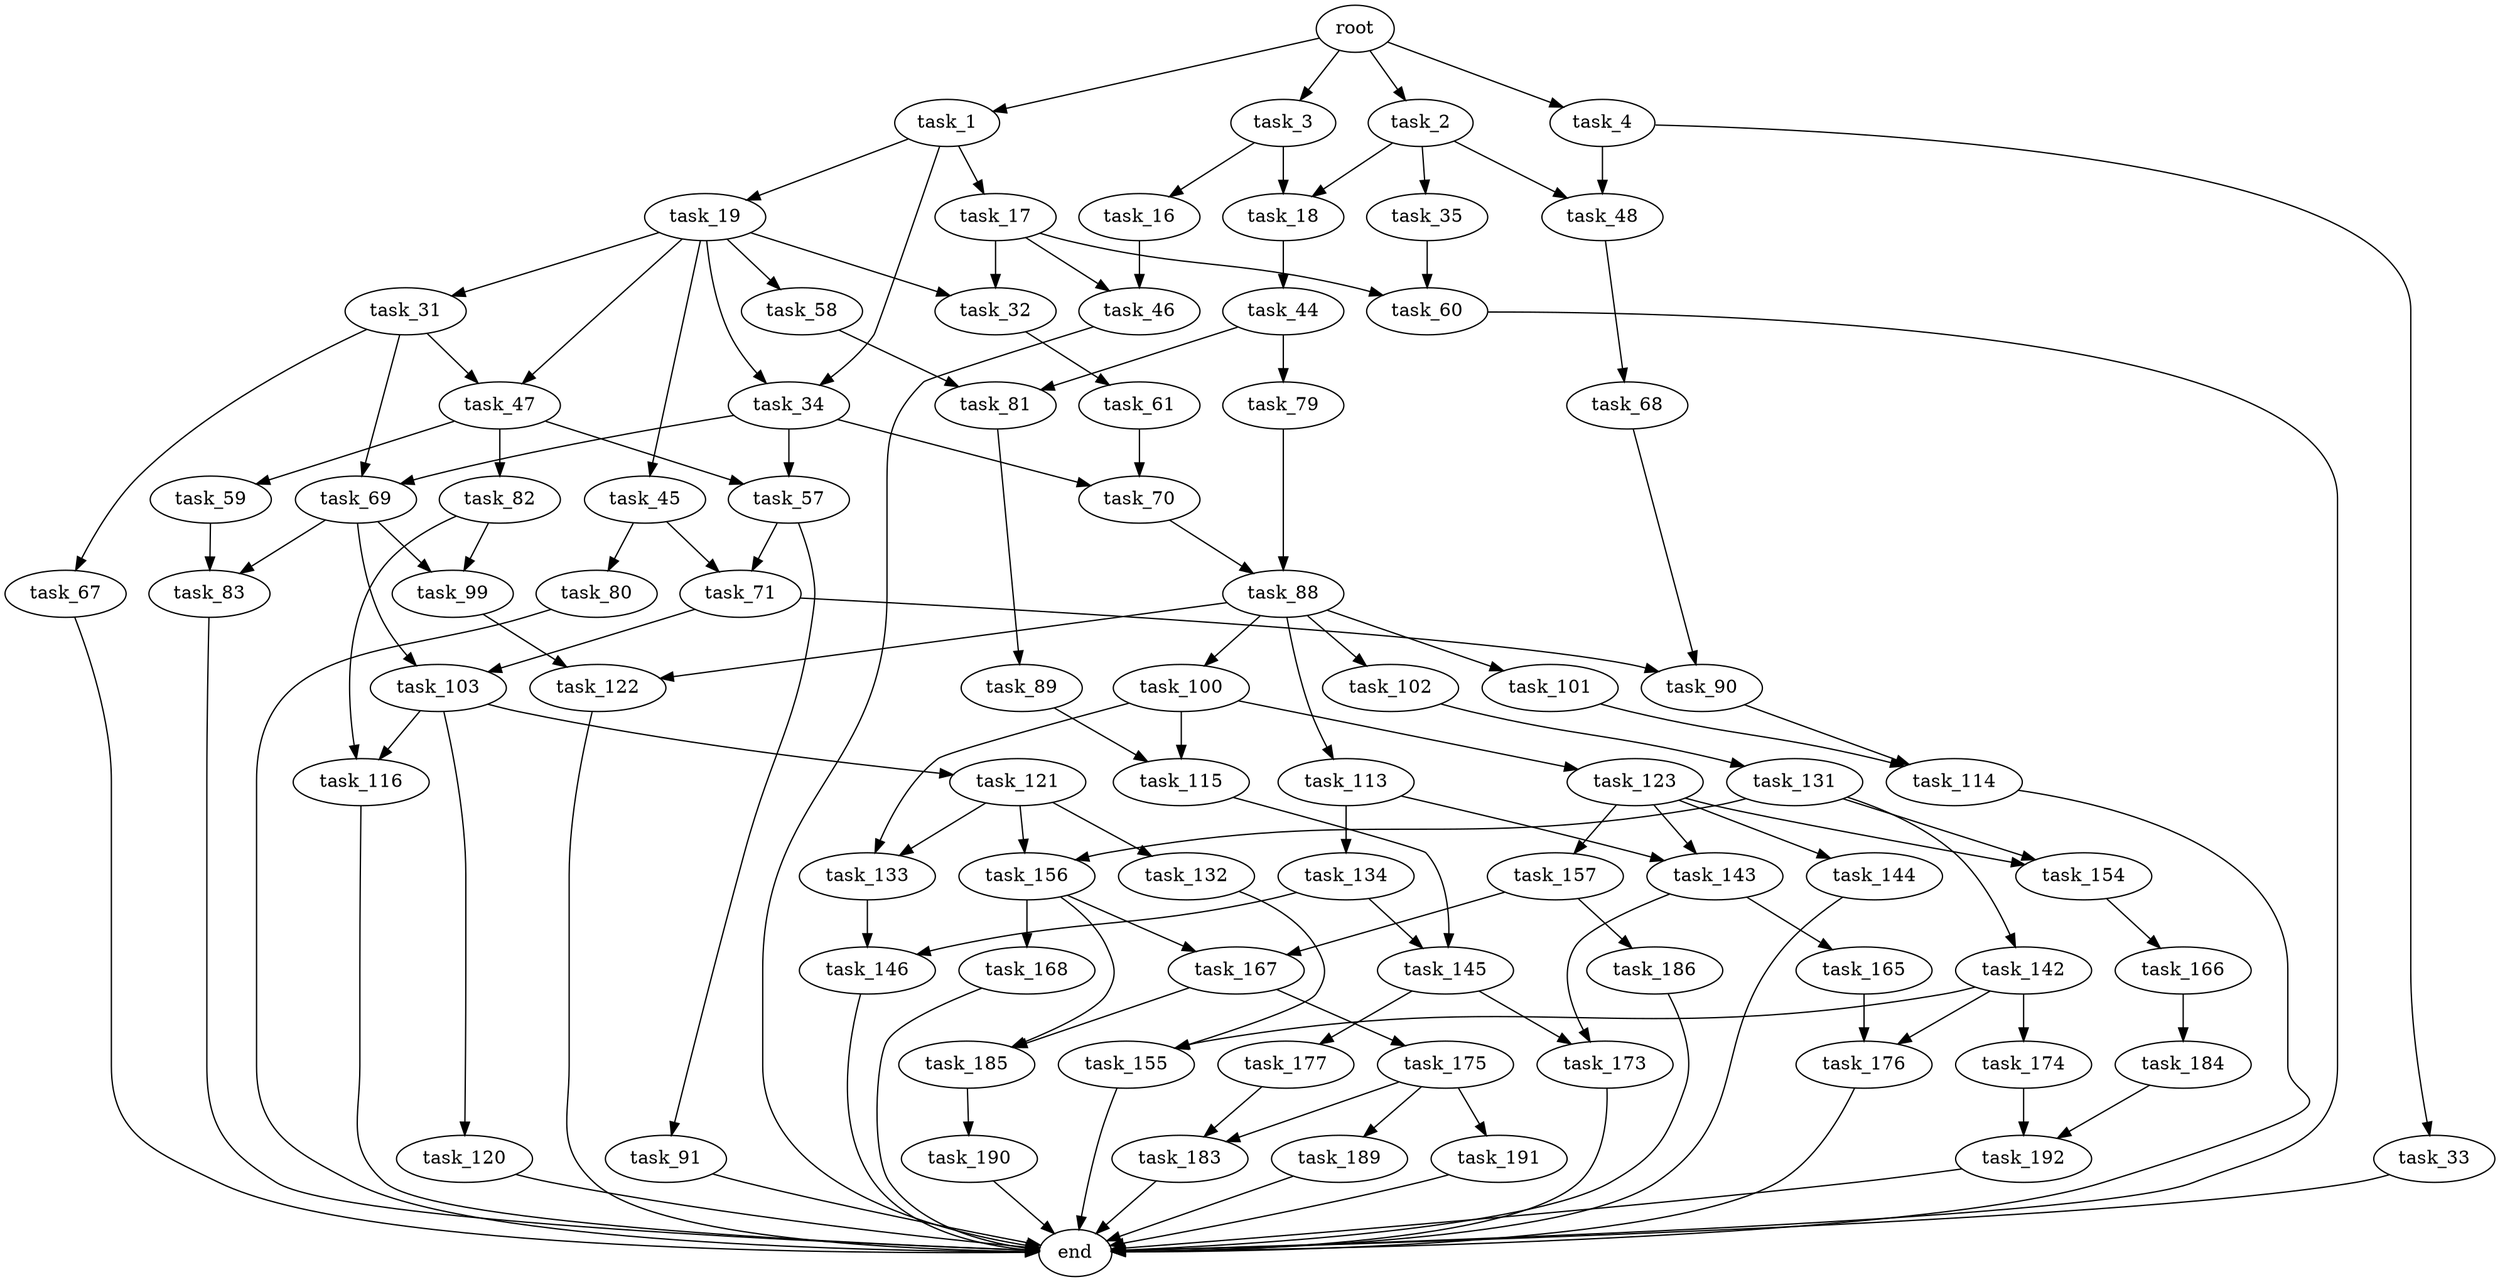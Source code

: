 digraph G {
  root [size="0.000000"];
  task_1 [size="294004616919.000000"];
  task_2 [size="18773444040.000000"];
  task_3 [size="368293445632.000000"];
  task_4 [size="193072932583.000000"];
  task_16 [size="594713433206.000000"];
  task_17 [size="28991029248.000000"];
  task_18 [size="974857653653.000000"];
  task_19 [size="368293445632.000000"];
  task_31 [size="549755813888.000000"];
  task_32 [size="2318318864.000000"];
  task_33 [size="8589934592.000000"];
  task_34 [size="17519817784.000000"];
  task_35 [size="1466754673.000000"];
  task_44 [size="8043574973.000000"];
  task_45 [size="8589934592.000000"];
  task_46 [size="231928233984.000000"];
  task_47 [size="3695522469.000000"];
  task_48 [size="28991029248.000000"];
  task_57 [size="4280934062.000000"];
  task_58 [size="1234285418.000000"];
  task_59 [size="260239691608.000000"];
  task_60 [size="549755813888.000000"];
  task_61 [size="10643437651.000000"];
  task_67 [size="23088459883.000000"];
  task_68 [size="368293445632.000000"];
  task_69 [size="289556583537.000000"];
  task_70 [size="28991029248.000000"];
  task_71 [size="365426250098.000000"];
  task_79 [size="326170403045.000000"];
  task_80 [size="134217728000.000000"];
  task_81 [size="497568227501.000000"];
  task_82 [size="224631501869.000000"];
  task_83 [size="403771587.000000"];
  task_88 [size="120419907328.000000"];
  task_89 [size="8294868461.000000"];
  task_90 [size="68719476736.000000"];
  task_91 [size="1406569882413.000000"];
  task_99 [size="10793730077.000000"];
  task_100 [size="21037256365.000000"];
  task_101 [size="399904921917.000000"];
  task_102 [size="20982750049.000000"];
  task_103 [size="616115722540.000000"];
  task_113 [size="140034587856.000000"];
  task_114 [size="3720181252.000000"];
  task_115 [size="2889568154.000000"];
  task_116 [size="165342437764.000000"];
  task_120 [size="451135372.000000"];
  task_121 [size="63061834779.000000"];
  task_122 [size="480437350358.000000"];
  task_123 [size="3460778612.000000"];
  task_131 [size="549755813888.000000"];
  task_132 [size="549755813888.000000"];
  task_133 [size="1971816618.000000"];
  task_134 [size="1021017360.000000"];
  task_142 [size="134394569898.000000"];
  task_143 [size="99983364638.000000"];
  task_144 [size="46003670886.000000"];
  task_145 [size="11421411885.000000"];
  task_146 [size="81882335328.000000"];
  task_154 [size="297514017264.000000"];
  task_155 [size="3477524175.000000"];
  task_156 [size="21904590676.000000"];
  task_157 [size="368293445632.000000"];
  task_165 [size="13023285289.000000"];
  task_166 [size="166716321165.000000"];
  task_167 [size="379021134382.000000"];
  task_168 [size="658963093323.000000"];
  task_173 [size="368293445632.000000"];
  task_174 [size="12800749461.000000"];
  task_175 [size="2987113375.000000"];
  task_176 [size="231928233984.000000"];
  task_177 [size="134217728000.000000"];
  task_183 [size="17491009291.000000"];
  task_184 [size="1073741824000.000000"];
  task_185 [size="632522465179.000000"];
  task_186 [size="987396702600.000000"];
  task_189 [size="482341032110.000000"];
  task_190 [size="235220168896.000000"];
  task_191 [size="99514404667.000000"];
  task_192 [size="725658068.000000"];
  end [size="0.000000"];

  root -> task_1 [size="1.000000"];
  root -> task_2 [size="1.000000"];
  root -> task_3 [size="1.000000"];
  root -> task_4 [size="1.000000"];
  task_1 -> task_17 [size="209715200.000000"];
  task_1 -> task_19 [size="209715200.000000"];
  task_1 -> task_34 [size="209715200.000000"];
  task_2 -> task_18 [size="301989888.000000"];
  task_2 -> task_35 [size="301989888.000000"];
  task_2 -> task_48 [size="301989888.000000"];
  task_3 -> task_16 [size="411041792.000000"];
  task_3 -> task_18 [size="411041792.000000"];
  task_4 -> task_33 [size="134217728.000000"];
  task_4 -> task_48 [size="134217728.000000"];
  task_16 -> task_46 [size="536870912.000000"];
  task_17 -> task_32 [size="75497472.000000"];
  task_17 -> task_46 [size="75497472.000000"];
  task_17 -> task_60 [size="75497472.000000"];
  task_18 -> task_44 [size="679477248.000000"];
  task_19 -> task_31 [size="411041792.000000"];
  task_19 -> task_32 [size="411041792.000000"];
  task_19 -> task_34 [size="411041792.000000"];
  task_19 -> task_45 [size="411041792.000000"];
  task_19 -> task_47 [size="411041792.000000"];
  task_19 -> task_58 [size="411041792.000000"];
  task_31 -> task_47 [size="536870912.000000"];
  task_31 -> task_67 [size="536870912.000000"];
  task_31 -> task_69 [size="536870912.000000"];
  task_32 -> task_61 [size="75497472.000000"];
  task_33 -> end [size="1.000000"];
  task_34 -> task_57 [size="411041792.000000"];
  task_34 -> task_69 [size="411041792.000000"];
  task_34 -> task_70 [size="411041792.000000"];
  task_35 -> task_60 [size="33554432.000000"];
  task_44 -> task_79 [size="536870912.000000"];
  task_44 -> task_81 [size="536870912.000000"];
  task_45 -> task_71 [size="33554432.000000"];
  task_45 -> task_80 [size="33554432.000000"];
  task_46 -> end [size="1.000000"];
  task_47 -> task_57 [size="75497472.000000"];
  task_47 -> task_59 [size="75497472.000000"];
  task_47 -> task_82 [size="75497472.000000"];
  task_48 -> task_68 [size="75497472.000000"];
  task_57 -> task_71 [size="134217728.000000"];
  task_57 -> task_91 [size="134217728.000000"];
  task_58 -> task_81 [size="33554432.000000"];
  task_59 -> task_83 [size="209715200.000000"];
  task_60 -> end [size="1.000000"];
  task_61 -> task_70 [size="301989888.000000"];
  task_67 -> end [size="1.000000"];
  task_68 -> task_90 [size="411041792.000000"];
  task_69 -> task_83 [size="209715200.000000"];
  task_69 -> task_99 [size="209715200.000000"];
  task_69 -> task_103 [size="209715200.000000"];
  task_70 -> task_88 [size="75497472.000000"];
  task_71 -> task_90 [size="838860800.000000"];
  task_71 -> task_103 [size="838860800.000000"];
  task_79 -> task_88 [size="411041792.000000"];
  task_80 -> end [size="1.000000"];
  task_81 -> task_89 [size="411041792.000000"];
  task_82 -> task_99 [size="536870912.000000"];
  task_82 -> task_116 [size="536870912.000000"];
  task_83 -> end [size="1.000000"];
  task_88 -> task_100 [size="411041792.000000"];
  task_88 -> task_101 [size="411041792.000000"];
  task_88 -> task_102 [size="411041792.000000"];
  task_88 -> task_113 [size="411041792.000000"];
  task_88 -> task_122 [size="411041792.000000"];
  task_89 -> task_115 [size="134217728.000000"];
  task_90 -> task_114 [size="134217728.000000"];
  task_91 -> end [size="1.000000"];
  task_99 -> task_122 [size="209715200.000000"];
  task_100 -> task_115 [size="33554432.000000"];
  task_100 -> task_123 [size="33554432.000000"];
  task_100 -> task_133 [size="33554432.000000"];
  task_101 -> task_114 [size="679477248.000000"];
  task_102 -> task_131 [size="679477248.000000"];
  task_103 -> task_116 [size="411041792.000000"];
  task_103 -> task_120 [size="411041792.000000"];
  task_103 -> task_121 [size="411041792.000000"];
  task_113 -> task_134 [size="301989888.000000"];
  task_113 -> task_143 [size="301989888.000000"];
  task_114 -> end [size="1.000000"];
  task_115 -> task_145 [size="75497472.000000"];
  task_116 -> end [size="1.000000"];
  task_120 -> end [size="1.000000"];
  task_121 -> task_132 [size="301989888.000000"];
  task_121 -> task_133 [size="301989888.000000"];
  task_121 -> task_156 [size="301989888.000000"];
  task_122 -> end [size="1.000000"];
  task_123 -> task_143 [size="75497472.000000"];
  task_123 -> task_144 [size="75497472.000000"];
  task_123 -> task_154 [size="75497472.000000"];
  task_123 -> task_157 [size="75497472.000000"];
  task_131 -> task_142 [size="536870912.000000"];
  task_131 -> task_154 [size="536870912.000000"];
  task_131 -> task_156 [size="536870912.000000"];
  task_132 -> task_155 [size="536870912.000000"];
  task_133 -> task_146 [size="33554432.000000"];
  task_134 -> task_145 [size="33554432.000000"];
  task_134 -> task_146 [size="33554432.000000"];
  task_142 -> task_155 [size="301989888.000000"];
  task_142 -> task_174 [size="301989888.000000"];
  task_142 -> task_176 [size="301989888.000000"];
  task_143 -> task_165 [size="134217728.000000"];
  task_143 -> task_173 [size="134217728.000000"];
  task_144 -> end [size="1.000000"];
  task_145 -> task_173 [size="301989888.000000"];
  task_145 -> task_177 [size="301989888.000000"];
  task_146 -> end [size="1.000000"];
  task_154 -> task_166 [size="536870912.000000"];
  task_155 -> end [size="1.000000"];
  task_156 -> task_167 [size="411041792.000000"];
  task_156 -> task_168 [size="411041792.000000"];
  task_156 -> task_185 [size="411041792.000000"];
  task_157 -> task_167 [size="411041792.000000"];
  task_157 -> task_186 [size="411041792.000000"];
  task_165 -> task_176 [size="209715200.000000"];
  task_166 -> task_184 [size="209715200.000000"];
  task_167 -> task_175 [size="301989888.000000"];
  task_167 -> task_185 [size="301989888.000000"];
  task_168 -> end [size="1.000000"];
  task_173 -> end [size="1.000000"];
  task_174 -> task_192 [size="301989888.000000"];
  task_175 -> task_183 [size="75497472.000000"];
  task_175 -> task_189 [size="75497472.000000"];
  task_175 -> task_191 [size="75497472.000000"];
  task_176 -> end [size="1.000000"];
  task_177 -> task_183 [size="209715200.000000"];
  task_183 -> end [size="1.000000"];
  task_184 -> task_192 [size="838860800.000000"];
  task_185 -> task_190 [size="411041792.000000"];
  task_186 -> end [size="1.000000"];
  task_189 -> end [size="1.000000"];
  task_190 -> end [size="1.000000"];
  task_191 -> end [size="1.000000"];
  task_192 -> end [size="1.000000"];
}
